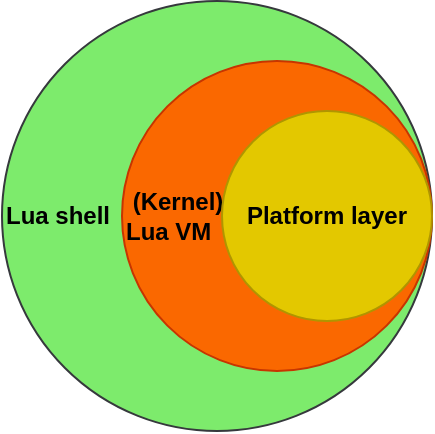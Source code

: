<mxfile>
    <diagram id="8iH56mFGjFX-gQbeeyCd" name="Page-1">
        <mxGraphModel dx="425" dy="322" grid="1" gridSize="10" guides="1" tooltips="1" connect="1" arrows="1" fold="1" page="1" pageScale="1" pageWidth="850" pageHeight="1100" math="0" shadow="0">
            <root>
                <mxCell id="0"/>
                <mxCell id="1" parent="0"/>
                <mxCell id="5" value="&lt;font color=&quot;#000000&quot;&gt;&lt;b&gt;Lua shell&lt;/b&gt;&lt;/font&gt;" style="ellipse;whiteSpace=wrap;html=1;aspect=fixed;fillColor=#7DEB6C;strokeColor=#36393d;align=left;" parent="1" vertex="1">
                    <mxGeometry x="300" y="412.5" width="215" height="215" as="geometry"/>
                </mxCell>
                <mxCell id="3" value="&lt;div style=&quot;&quot;&gt;&lt;span style=&quot;background-color: initial;&quot;&gt;&lt;b&gt;&amp;nbsp;(Kernel)&lt;br&gt;Lua VM&lt;/b&gt;&lt;/span&gt;&lt;/div&gt;" style="ellipse;whiteSpace=wrap;html=1;aspect=fixed;fillColor=#fa6800;fontColor=#000000;strokeColor=#C73500;align=left;" parent="1" vertex="1">
                    <mxGeometry x="360" y="442.5" width="155" height="155" as="geometry"/>
                </mxCell>
                <mxCell id="2" value="&lt;b&gt;Platform layer&lt;/b&gt;" style="ellipse;whiteSpace=wrap;html=1;aspect=fixed;fillColor=#e3c800;fontColor=#000000;strokeColor=#B09500;" parent="1" vertex="1">
                    <mxGeometry x="410" y="467.5" width="105" height="105" as="geometry"/>
                </mxCell>
            </root>
        </mxGraphModel>
    </diagram>
</mxfile>